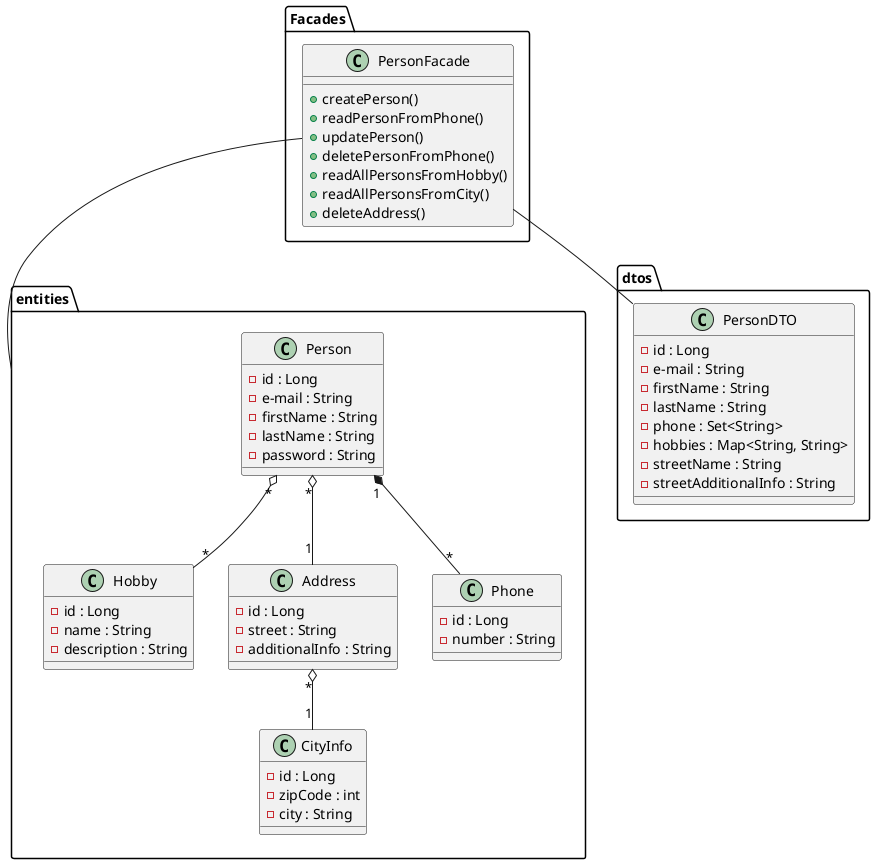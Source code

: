 @startuml
'https://plantuml.com/class-diagram

package entities {
    class Person {
    - id : Long
    - e-mail : String
    - firstName : String
    - lastName : String
    - password : String
    }

    class Hobby {
    - id : Long
    - name : String
    - description : String
    }

    class Address {
    - id : Long
    - street : String
    - additionalInfo : String
    }

    class Phone {
    - id : Long
    - number : String
    }

    class CityInfo {
    - id : Long
    - zipCode : int
    - city : String
    }
}

package dtos {
    class PersonDTO {
    - id : Long
    - e-mail : String
    - firstName : String
    - lastName : String
    - phone : Set<String>
    - hobbies : Map<String, String>
    - streetName : String
    - streetAdditionalInfo : String
    }
}

package Facades {
    class PersonFacade {
    + createPerson()
    + readPersonFromPhone()
    + updatePerson()
    + deletePersonFromPhone()
    + readAllPersonsFromHobby()
    + readAllPersonsFromCity()
    + deleteAddress()
    }
}

Person "*" o-- "*" Hobby
Person "*" o-- "1" Address
Person "1" *-- "*" Phone
Address "*" o-- "1" CityInfo

PersonFacade -- entities
PersonFacade -- PersonDTO

@enduml